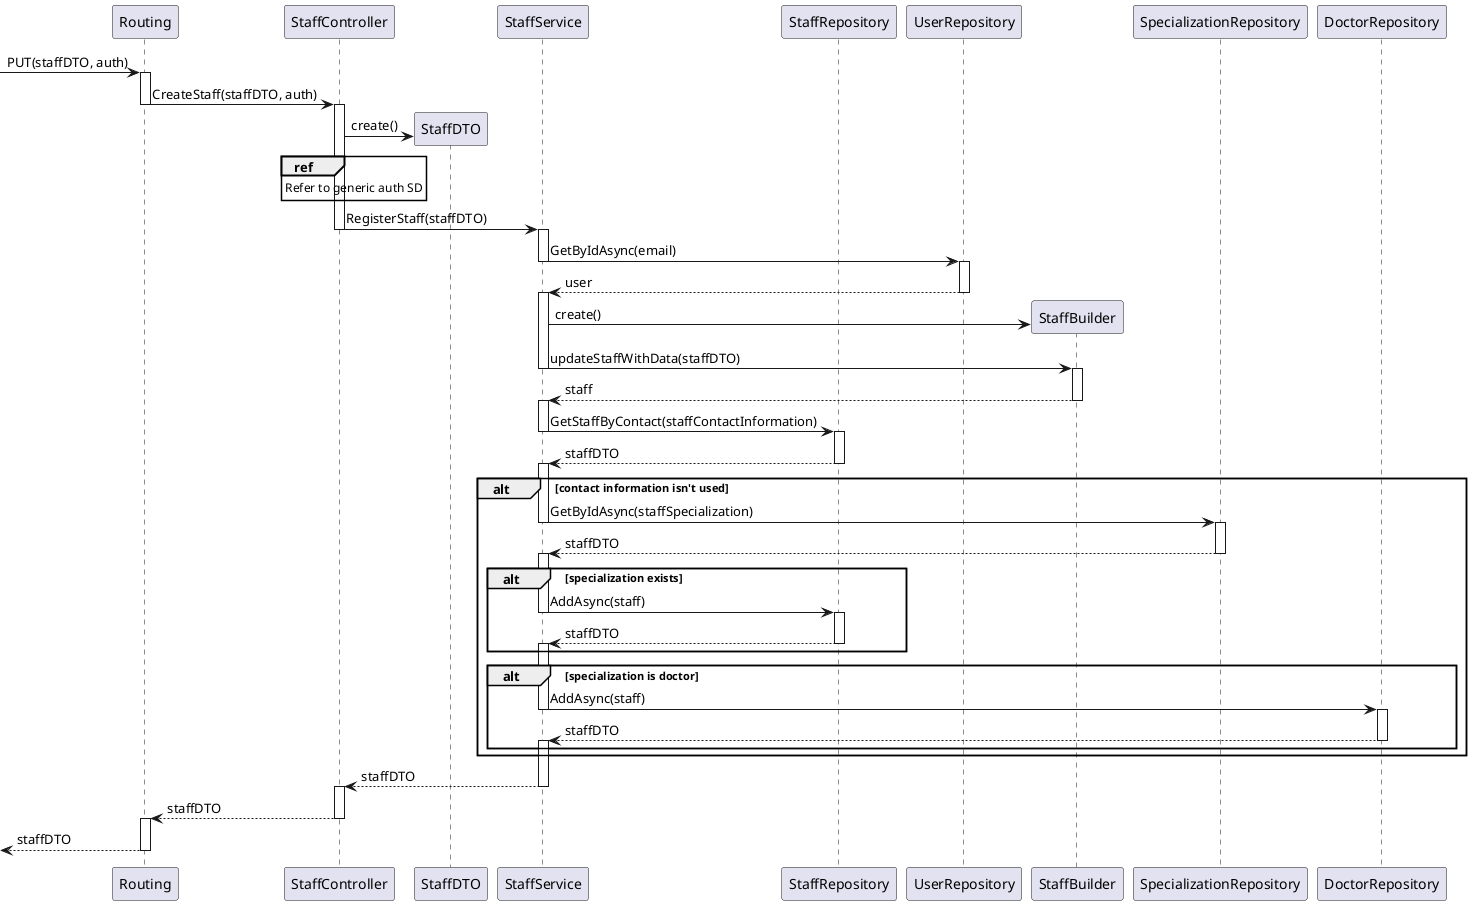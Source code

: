 @startuml

participant Routing as route
participant StaffController as ctrl
participant StaffDTO
participant StaffService as staffSvc
participant StaffRepository as staffRepo
participant UserRepository as userRepo
participant StaffBuilder as builder
participant SpecializationRepository as specRepo
participant DoctorRepository as doctorRepo

-> route : PUT(staffDTO, auth)
activate route
route -> ctrl : CreateStaff(staffDTO, auth)
deactivate route
activate ctrl

ctrl -> StaffDTO** : create()

REF OVER ctrl
Refer to generic auth SD
end ref

ctrl -> staffSvc : RegisterStaff(staffDTO)
deactivate ctrl
activate staffSvc

staffSvc -> userRepo : GetByIdAsync(email)
deactivate staffSvc
activate userRepo

userRepo --> staffSvc : user
deactivate userRepo
activate staffSvc

staffSvc -> builder** : create()
staffSvc -> builder : updateStaffWithData(staffDTO)
deactivate staffSvc
activate builder

builder --> staffSvc : staff
deactivate builder
activate staffSvc

staffSvc -> staffRepo : GetStaffByContact(staffContactInformation)
deactivate staffSvc
activate staffRepo

staffRepo --> staffSvc : staffDTO
deactivate staffRepo
activate staffSvc

alt contact information isn't used
	staffSvc -> specRepo : GetByIdAsync(staffSpecialization)
	deactivate staffSvc
	activate specRepo

	specRepo --> staffSvc : staffDTO
	deactivate specRepo
	activate staffSvc

	alt specialization exists
		staffSvc -> staffRepo : AddAsync(staff)
		deactivate staffSvc
		activate staffRepo

		staffRepo --> staffSvc : staffDTO
		deactivate staffRepo
		activate staffSvc
	end

	alt specialization is doctor
		staffSvc -> doctorRepo : AddAsync(staff)
		deactivate staffSvc
		activate doctorRepo

		doctorRepo --> staffSvc : staffDTO
		deactivate doctorRepo
		activate staffSvc
	end 
end 

staffSvc --> ctrl : staffDTO
deactivate staffSvc
activate ctrl

ctrl --> route : staffDTO 
deactivate ctrl
activate route 

<-- route : staffDTO
deactivate route

@enduml